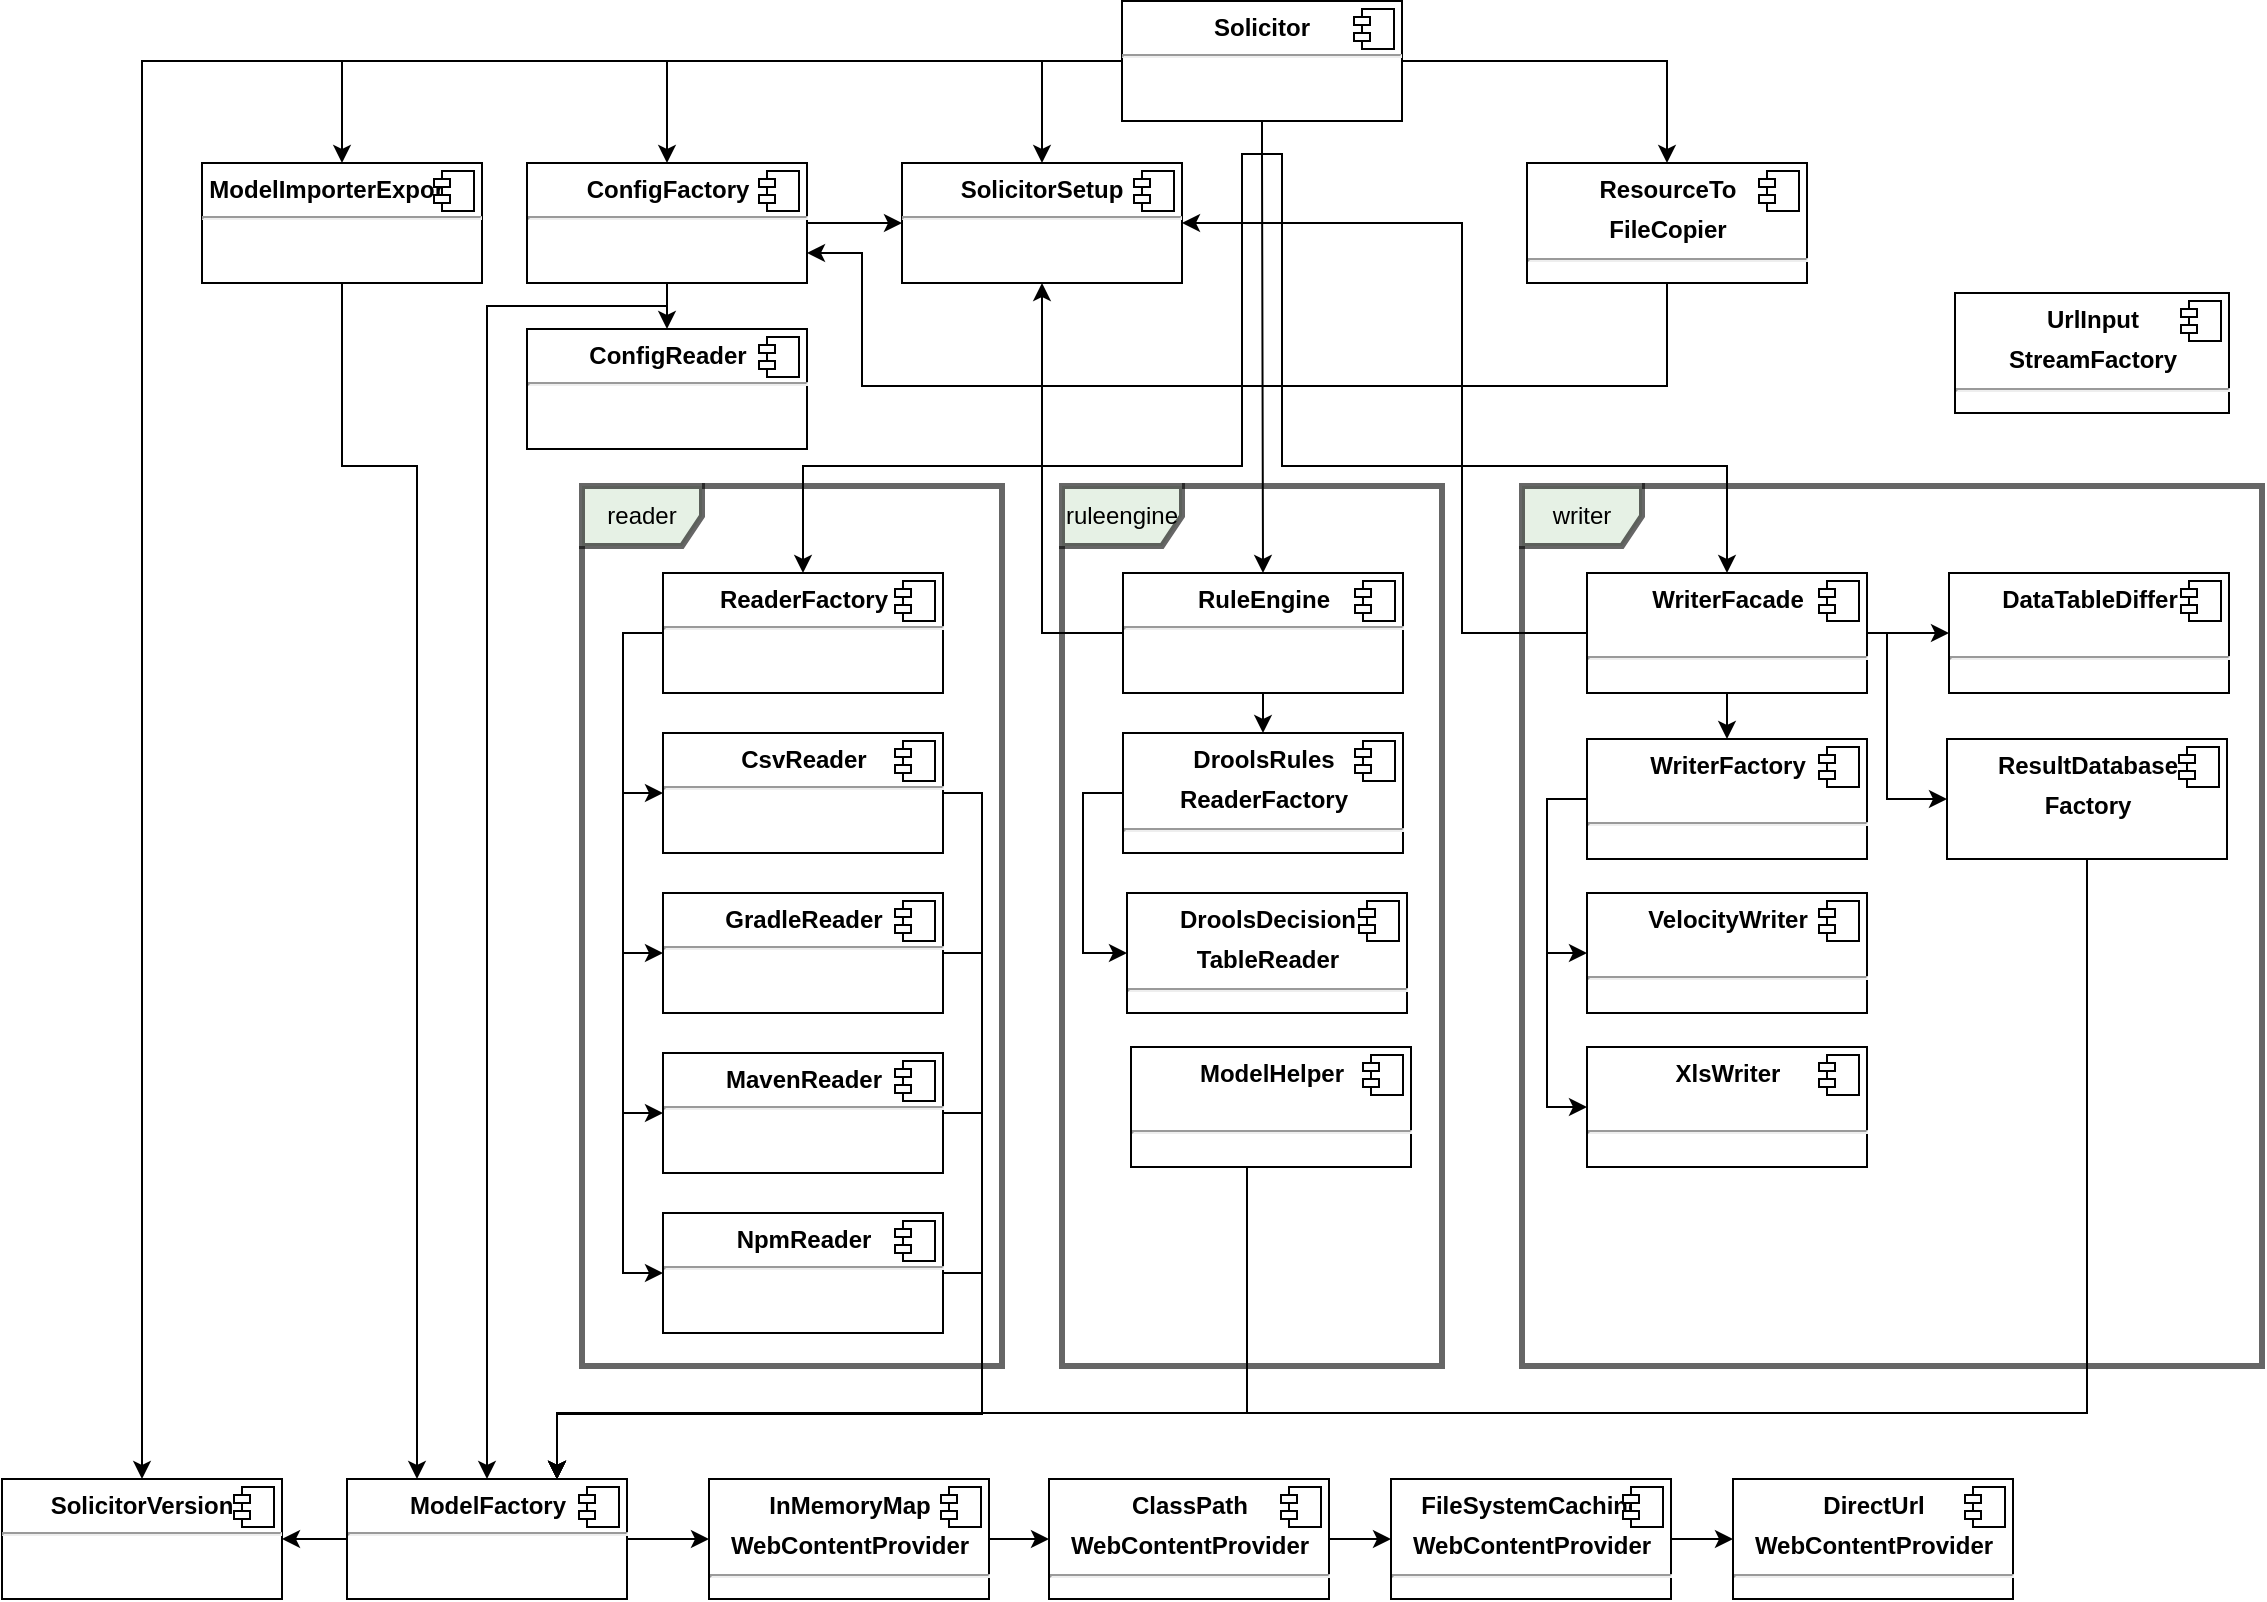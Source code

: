 <mxfile version="12.1.4" type="device" pages="1"><diagram id="d-dk45kshJez7QyFLIaU" name="Page-1"><mxGraphModel dx="1422" dy="750" grid="1" gridSize="10" guides="1" tooltips="1" connect="1" arrows="1" fold="1" page="1" pageScale="1" pageWidth="1169" pageHeight="827" math="0" shadow="0"><root><mxCell id="0"/><mxCell id="1" parent="0"/><mxCell id="g61Bc657mv9JkBtAd2AT-109" value="ruleengine" style="shape=umlFrame;whiteSpace=wrap;html=1;fillColor=#D5E8D4;opacity=60;strokeWidth=3;" parent="1" vertex="1"><mxGeometry x="550" y="250" width="190" height="440" as="geometry"/></mxCell><mxCell id="g61Bc657mv9JkBtAd2AT-108" value="reader" style="shape=umlFrame;whiteSpace=wrap;html=1;fillColor=#D5E8D4;opacity=60;strokeWidth=3;" parent="1" vertex="1"><mxGeometry x="310" y="250" width="210" height="440" as="geometry"/></mxCell><mxCell id="g61Bc657mv9JkBtAd2AT-72" style="edgeStyle=orthogonalEdgeStyle;rounded=0;orthogonalLoop=1;jettySize=auto;html=1;" parent="1" source="g61Bc657mv9JkBtAd2AT-1" target="g61Bc657mv9JkBtAd2AT-19" edge="1"><mxGeometry relative="1" as="geometry"/></mxCell><mxCell id="g61Bc657mv9JkBtAd2AT-74" style="edgeStyle=orthogonalEdgeStyle;rounded=0;orthogonalLoop=1;jettySize=auto;html=1;" parent="1" source="g61Bc657mv9JkBtAd2AT-1" target="g61Bc657mv9JkBtAd2AT-9" edge="1"><mxGeometry relative="1" as="geometry"/></mxCell><mxCell id="g61Bc657mv9JkBtAd2AT-75" style="edgeStyle=orthogonalEdgeStyle;rounded=0;orthogonalLoop=1;jettySize=auto;html=1;exitX=0.5;exitY=1;exitDx=0;exitDy=0;entryX=0.5;entryY=0;entryDx=0;entryDy=0;" parent="1" source="g61Bc657mv9JkBtAd2AT-1" target="g61Bc657mv9JkBtAd2AT-54" edge="1"><mxGeometry relative="1" as="geometry"><Array as="points"><mxPoint x="660" y="84"/><mxPoint x="660" y="240"/><mxPoint x="883" y="240"/></Array></mxGeometry></mxCell><mxCell id="g61Bc657mv9JkBtAd2AT-76" style="edgeStyle=orthogonalEdgeStyle;rounded=0;orthogonalLoop=1;jettySize=auto;html=1;exitX=0.5;exitY=1;exitDx=0;exitDy=0;entryX=0.5;entryY=0;entryDx=0;entryDy=0;" parent="1" source="g61Bc657mv9JkBtAd2AT-1" target="g61Bc657mv9JkBtAd2AT-38" edge="1"><mxGeometry relative="1" as="geometry"><Array as="points"><mxPoint x="651" y="84"/></Array></mxGeometry></mxCell><mxCell id="g61Bc657mv9JkBtAd2AT-78" style="edgeStyle=orthogonalEdgeStyle;rounded=0;orthogonalLoop=1;jettySize=auto;html=1;exitX=0;exitY=0.5;exitDx=0;exitDy=0;entryX=0.5;entryY=0;entryDx=0;entryDy=0;" parent="1" source="g61Bc657mv9JkBtAd2AT-1" target="g61Bc657mv9JkBtAd2AT-5" edge="1"><mxGeometry relative="1" as="geometry"><Array as="points"><mxPoint x="90" y="38"/></Array></mxGeometry></mxCell><mxCell id="g61Bc657mv9JkBtAd2AT-79" style="edgeStyle=orthogonalEdgeStyle;rounded=0;orthogonalLoop=1;jettySize=auto;html=1;exitX=0;exitY=0.5;exitDx=0;exitDy=0;" parent="1" source="g61Bc657mv9JkBtAd2AT-1" target="g61Bc657mv9JkBtAd2AT-21" edge="1"><mxGeometry relative="1" as="geometry"/></mxCell><mxCell id="g61Bc657mv9JkBtAd2AT-80" style="edgeStyle=orthogonalEdgeStyle;rounded=0;orthogonalLoop=1;jettySize=auto;html=1;exitX=0;exitY=0.5;exitDx=0;exitDy=0;entryX=0.5;entryY=0;entryDx=0;entryDy=0;" parent="1" source="g61Bc657mv9JkBtAd2AT-1" target="g61Bc657mv9JkBtAd2AT-3" edge="1"><mxGeometry relative="1" as="geometry"/></mxCell><mxCell id="g61Bc657mv9JkBtAd2AT-81" style="edgeStyle=orthogonalEdgeStyle;rounded=0;orthogonalLoop=1;jettySize=auto;html=1;exitX=0.5;exitY=1;exitDx=0;exitDy=0;entryX=0.5;entryY=0;entryDx=0;entryDy=0;" parent="1" source="g61Bc657mv9JkBtAd2AT-1" target="g61Bc657mv9JkBtAd2AT-26" edge="1"><mxGeometry relative="1" as="geometry"><Array as="points"><mxPoint x="640" y="84"/><mxPoint x="640" y="240"/><mxPoint x="421" y="240"/></Array></mxGeometry></mxCell><mxCell id="g61Bc657mv9JkBtAd2AT-1" value="&lt;p style=&quot;margin: 0px ; margin-top: 6px ; text-align: center&quot;&gt;&lt;b&gt;Solicitor&lt;/b&gt;&lt;/p&gt;&lt;hr&gt;" style="align=left;overflow=fill;html=1;rotation=0;" parent="1" vertex="1"><mxGeometry x="580" y="7.5" width="140" height="60" as="geometry"/></mxCell><mxCell id="g61Bc657mv9JkBtAd2AT-2" value="" style="shape=component;jettyWidth=8;jettyHeight=4;" parent="g61Bc657mv9JkBtAd2AT-1" vertex="1"><mxGeometry x="1" width="20" height="20" relative="1" as="geometry"><mxPoint x="-24" y="4" as="offset"/></mxGeometry></mxCell><mxCell id="g61Bc657mv9JkBtAd2AT-3" value="&lt;p style=&quot;margin: 0px ; margin-top: 6px ; text-align: center&quot;&gt;&lt;b&gt;SolicitorSetup&lt;/b&gt;&lt;/p&gt;&lt;hr&gt;" style="align=left;overflow=fill;html=1;rotation=0;" parent="1" vertex="1"><mxGeometry x="470" y="88.5" width="140" height="60" as="geometry"/></mxCell><mxCell id="g61Bc657mv9JkBtAd2AT-4" value="" style="shape=component;jettyWidth=8;jettyHeight=4;" parent="g61Bc657mv9JkBtAd2AT-3" vertex="1"><mxGeometry x="1" width="20" height="20" relative="1" as="geometry"><mxPoint x="-24" y="4" as="offset"/></mxGeometry></mxCell><mxCell id="g61Bc657mv9JkBtAd2AT-5" value="&lt;p style=&quot;margin: 0px ; margin-top: 6px ; text-align: center&quot;&gt;&lt;b&gt;SolicitorVersion&lt;/b&gt;&lt;/p&gt;&lt;hr&gt;" style="align=left;overflow=fill;html=1;rotation=0;" parent="1" vertex="1"><mxGeometry x="20" y="746.5" width="140" height="60" as="geometry"/></mxCell><mxCell id="g61Bc657mv9JkBtAd2AT-6" value="" style="shape=component;jettyWidth=8;jettyHeight=4;" parent="g61Bc657mv9JkBtAd2AT-5" vertex="1"><mxGeometry x="1" width="20" height="20" relative="1" as="geometry"><mxPoint x="-24" y="4" as="offset"/></mxGeometry></mxCell><mxCell id="g61Bc657mv9JkBtAd2AT-7" value="&lt;p style=&quot;margin: 0px ; margin-top: 6px ; text-align: center&quot;&gt;&lt;b&gt;UrlInput&lt;/b&gt;&lt;/p&gt;&lt;p style=&quot;margin: 0px ; margin-top: 6px ; text-align: center&quot;&gt;&lt;b&gt;StreamFactory&lt;/b&gt;&lt;br&gt;&lt;/p&gt;&lt;hr&gt;" style="align=left;overflow=fill;html=1;rotation=0;" parent="1" vertex="1"><mxGeometry x="996.5" y="153.5" width="137" height="60" as="geometry"/></mxCell><mxCell id="g61Bc657mv9JkBtAd2AT-8" value="" style="shape=component;jettyWidth=8;jettyHeight=4;" parent="g61Bc657mv9JkBtAd2AT-7" vertex="1"><mxGeometry x="1" width="20" height="20" relative="1" as="geometry"><mxPoint x="-24" y="4" as="offset"/></mxGeometry></mxCell><mxCell id="y1jHL_44-HksRpUdbyhA-1" style="edgeStyle=orthogonalEdgeStyle;rounded=0;orthogonalLoop=1;jettySize=auto;html=1;exitX=0.5;exitY=1;exitDx=0;exitDy=0;entryX=1;entryY=0.75;entryDx=0;entryDy=0;" edge="1" parent="1" source="g61Bc657mv9JkBtAd2AT-9" target="g61Bc657mv9JkBtAd2AT-21"><mxGeometry relative="1" as="geometry"><Array as="points"><mxPoint x="853" y="200"/><mxPoint x="450" y="200"/><mxPoint x="450" y="134"/></Array></mxGeometry></mxCell><mxCell id="g61Bc657mv9JkBtAd2AT-9" value="&lt;p style=&quot;margin: 0px ; margin-top: 6px ; text-align: center&quot;&gt;&lt;b&gt;ResourceTo&lt;/b&gt;&lt;/p&gt;&lt;p style=&quot;margin: 0px ; margin-top: 6px ; text-align: center&quot;&gt;&lt;b&gt;FileCopier&lt;/b&gt;&lt;br&gt;&lt;/p&gt;&lt;hr&gt;" style="align=left;overflow=fill;html=1;rotation=0;" parent="1" vertex="1"><mxGeometry x="782.5" y="88.5" width="140" height="60" as="geometry"/></mxCell><mxCell id="g61Bc657mv9JkBtAd2AT-10" value="" style="shape=component;jettyWidth=8;jettyHeight=4;" parent="g61Bc657mv9JkBtAd2AT-9" vertex="1"><mxGeometry x="1" width="20" height="20" relative="1" as="geometry"><mxPoint x="-24" y="4" as="offset"/></mxGeometry></mxCell><mxCell id="g61Bc657mv9JkBtAd2AT-88" style="edgeStyle=orthogonalEdgeStyle;rounded=0;orthogonalLoop=1;jettySize=auto;html=1;exitX=1;exitY=0.5;exitDx=0;exitDy=0;entryX=0;entryY=0.5;entryDx=0;entryDy=0;" parent="1" source="g61Bc657mv9JkBtAd2AT-11" target="g61Bc657mv9JkBtAd2AT-15" edge="1"><mxGeometry relative="1" as="geometry"/></mxCell><mxCell id="g61Bc657mv9JkBtAd2AT-11" value="&lt;p style=&quot;margin: 0px ; margin-top: 6px ; text-align: center&quot;&gt;&lt;b&gt;ClassPath&lt;/b&gt;&lt;/p&gt;&lt;p style=&quot;margin: 0px ; margin-top: 6px ; text-align: center&quot;&gt;&lt;b&gt;WebContentProvider&lt;/b&gt;&lt;br&gt;&lt;/p&gt;&lt;hr&gt;" style="align=left;overflow=fill;html=1;rotation=0;" parent="1" vertex="1"><mxGeometry x="543.5" y="746.5" width="140" height="60" as="geometry"/></mxCell><mxCell id="g61Bc657mv9JkBtAd2AT-12" value="" style="shape=component;jettyWidth=8;jettyHeight=4;" parent="g61Bc657mv9JkBtAd2AT-11" vertex="1"><mxGeometry x="1" width="20" height="20" relative="1" as="geometry"><mxPoint x="-24" y="4" as="offset"/></mxGeometry></mxCell><mxCell id="g61Bc657mv9JkBtAd2AT-13" value="&lt;p style=&quot;margin: 0px ; margin-top: 6px ; text-align: center&quot;&gt;&lt;b&gt;DirectUrl&lt;/b&gt;&lt;/p&gt;&lt;p style=&quot;margin: 0px ; margin-top: 6px ; text-align: center&quot;&gt;&lt;b&gt;WebContentProvider&lt;/b&gt;&lt;br&gt;&lt;/p&gt;&lt;hr&gt;" style="align=left;overflow=fill;html=1;rotation=0;" parent="1" vertex="1"><mxGeometry x="885.5" y="746.5" width="140" height="60" as="geometry"/></mxCell><mxCell id="g61Bc657mv9JkBtAd2AT-14" value="" style="shape=component;jettyWidth=8;jettyHeight=4;" parent="g61Bc657mv9JkBtAd2AT-13" vertex="1"><mxGeometry x="1" width="20" height="20" relative="1" as="geometry"><mxPoint x="-24" y="4" as="offset"/></mxGeometry></mxCell><mxCell id="g61Bc657mv9JkBtAd2AT-89" style="edgeStyle=orthogonalEdgeStyle;rounded=0;orthogonalLoop=1;jettySize=auto;html=1;exitX=1;exitY=0.5;exitDx=0;exitDy=0;entryX=0;entryY=0.5;entryDx=0;entryDy=0;" parent="1" source="g61Bc657mv9JkBtAd2AT-15" target="g61Bc657mv9JkBtAd2AT-13" edge="1"><mxGeometry relative="1" as="geometry"/></mxCell><mxCell id="g61Bc657mv9JkBtAd2AT-15" value="&lt;p style=&quot;margin: 0px ; margin-top: 6px ; text-align: center&quot;&gt;&lt;b&gt;FileSystemCaching&lt;/b&gt;&lt;/p&gt;&lt;p style=&quot;margin: 0px ; margin-top: 6px ; text-align: center&quot;&gt;&lt;b&gt;WebContentProvider&lt;/b&gt;&lt;br&gt;&lt;/p&gt;&lt;hr&gt;" style="align=left;overflow=fill;html=1;rotation=0;" parent="1" vertex="1"><mxGeometry x="714.5" y="746.5" width="140" height="60" as="geometry"/></mxCell><mxCell id="g61Bc657mv9JkBtAd2AT-16" value="" style="shape=component;jettyWidth=8;jettyHeight=4;" parent="g61Bc657mv9JkBtAd2AT-15" vertex="1"><mxGeometry x="1" width="20" height="20" relative="1" as="geometry"><mxPoint x="-24" y="4" as="offset"/></mxGeometry></mxCell><mxCell id="g61Bc657mv9JkBtAd2AT-87" style="edgeStyle=orthogonalEdgeStyle;rounded=0;orthogonalLoop=1;jettySize=auto;html=1;exitX=1;exitY=0.5;exitDx=0;exitDy=0;entryX=0;entryY=0.5;entryDx=0;entryDy=0;" parent="1" source="g61Bc657mv9JkBtAd2AT-17" target="g61Bc657mv9JkBtAd2AT-11" edge="1"><mxGeometry relative="1" as="geometry"/></mxCell><mxCell id="g61Bc657mv9JkBtAd2AT-17" value="&lt;p style=&quot;margin: 0px ; margin-top: 6px ; text-align: center&quot;&gt;&lt;b&gt;InMemoryMap&lt;/b&gt;&lt;/p&gt;&lt;p style=&quot;margin: 0px ; margin-top: 6px ; text-align: center&quot;&gt;&lt;b&gt;WebContentProvider&lt;/b&gt;&lt;br&gt;&lt;/p&gt;&lt;hr&gt;" style="align=left;overflow=fill;html=1;rotation=0;" parent="1" vertex="1"><mxGeometry x="373.5" y="746.5" width="140" height="60" as="geometry"/></mxCell><mxCell id="g61Bc657mv9JkBtAd2AT-18" value="" style="shape=component;jettyWidth=8;jettyHeight=4;" parent="g61Bc657mv9JkBtAd2AT-17" vertex="1"><mxGeometry x="1" width="20" height="20" relative="1" as="geometry"><mxPoint x="-24" y="4" as="offset"/></mxGeometry></mxCell><mxCell id="g61Bc657mv9JkBtAd2AT-71" style="edgeStyle=orthogonalEdgeStyle;rounded=0;orthogonalLoop=1;jettySize=auto;html=1;exitX=0.5;exitY=1;exitDx=0;exitDy=0;entryX=0.25;entryY=0;entryDx=0;entryDy=0;" parent="1" source="g61Bc657mv9JkBtAd2AT-19" target="g61Bc657mv9JkBtAd2AT-24" edge="1"><mxGeometry relative="1" as="geometry"><Array as="points"><mxPoint x="190" y="240"/><mxPoint x="228" y="240"/></Array></mxGeometry></mxCell><mxCell id="g61Bc657mv9JkBtAd2AT-19" value="&lt;p style=&quot;margin: 0px ; margin-top: 6px ; text-align: center&quot;&gt;&lt;b&gt;ModelImporterExporter&lt;/b&gt;&lt;/p&gt;&lt;hr&gt;" style="align=left;overflow=fill;html=1;rotation=0;" parent="1" vertex="1"><mxGeometry x="120" y="88.5" width="140" height="60" as="geometry"/></mxCell><mxCell id="g61Bc657mv9JkBtAd2AT-20" value="" style="shape=component;jettyWidth=8;jettyHeight=4;" parent="g61Bc657mv9JkBtAd2AT-19" vertex="1"><mxGeometry x="1" width="20" height="20" relative="1" as="geometry"><mxPoint x="-24" y="4" as="offset"/></mxGeometry></mxCell><mxCell id="g61Bc657mv9JkBtAd2AT-90" style="edgeStyle=orthogonalEdgeStyle;rounded=0;orthogonalLoop=1;jettySize=auto;html=1;exitX=0.5;exitY=1;exitDx=0;exitDy=0;entryX=0.5;entryY=0;entryDx=0;entryDy=0;" parent="1" source="g61Bc657mv9JkBtAd2AT-21" target="g61Bc657mv9JkBtAd2AT-24" edge="1"><mxGeometry relative="1" as="geometry"><Array as="points"><mxPoint x="353" y="160"/><mxPoint x="263" y="160"/></Array></mxGeometry></mxCell><mxCell id="g61Bc657mv9JkBtAd2AT-102" style="edgeStyle=orthogonalEdgeStyle;rounded=0;orthogonalLoop=1;jettySize=auto;html=1;exitX=1;exitY=0.5;exitDx=0;exitDy=0;entryX=0;entryY=0.5;entryDx=0;entryDy=0;" parent="1" source="g61Bc657mv9JkBtAd2AT-21" target="g61Bc657mv9JkBtAd2AT-3" edge="1"><mxGeometry relative="1" as="geometry"/></mxCell><mxCell id="E12I5hy7IiAWHUOPnKXT-3" style="edgeStyle=orthogonalEdgeStyle;rounded=0;orthogonalLoop=1;jettySize=auto;html=1;exitX=0.5;exitY=1;exitDx=0;exitDy=0;entryX=0.5;entryY=0;entryDx=0;entryDy=0;" parent="1" source="g61Bc657mv9JkBtAd2AT-21" target="E12I5hy7IiAWHUOPnKXT-1" edge="1"><mxGeometry relative="1" as="geometry"><Array as="points"><mxPoint x="353" y="170"/><mxPoint x="353" y="170"/></Array></mxGeometry></mxCell><mxCell id="g61Bc657mv9JkBtAd2AT-21" value="&lt;p style=&quot;margin: 0px ; margin-top: 6px ; text-align: center&quot;&gt;&lt;b&gt;ConfigFactory&lt;/b&gt;&lt;/p&gt;&lt;hr&gt;" style="align=left;overflow=fill;html=1;rotation=0;" parent="1" vertex="1"><mxGeometry x="282.5" y="88.5" width="140" height="60" as="geometry"/></mxCell><mxCell id="g61Bc657mv9JkBtAd2AT-22" value="" style="shape=component;jettyWidth=8;jettyHeight=4;" parent="g61Bc657mv9JkBtAd2AT-21" vertex="1"><mxGeometry x="1" width="20" height="20" relative="1" as="geometry"><mxPoint x="-24" y="4" as="offset"/></mxGeometry></mxCell><mxCell id="g61Bc657mv9JkBtAd2AT-86" style="edgeStyle=orthogonalEdgeStyle;rounded=0;orthogonalLoop=1;jettySize=auto;html=1;exitX=1;exitY=0.5;exitDx=0;exitDy=0;entryX=0;entryY=0.5;entryDx=0;entryDy=0;" parent="1" source="g61Bc657mv9JkBtAd2AT-24" target="g61Bc657mv9JkBtAd2AT-17" edge="1"><mxGeometry relative="1" as="geometry"/></mxCell><mxCell id="g61Bc657mv9JkBtAd2AT-101" style="edgeStyle=orthogonalEdgeStyle;rounded=0;orthogonalLoop=1;jettySize=auto;html=1;exitX=0;exitY=0.5;exitDx=0;exitDy=0;entryX=1;entryY=0.5;entryDx=0;entryDy=0;" parent="1" source="g61Bc657mv9JkBtAd2AT-24" target="g61Bc657mv9JkBtAd2AT-5" edge="1"><mxGeometry relative="1" as="geometry"/></mxCell><mxCell id="g61Bc657mv9JkBtAd2AT-24" value="&lt;p style=&quot;margin: 0px ; margin-top: 6px ; text-align: center&quot;&gt;&lt;b&gt;ModelFactory&lt;/b&gt;&lt;/p&gt;&lt;hr&gt;" style="align=left;overflow=fill;html=1;rotation=0;" parent="1" vertex="1"><mxGeometry x="192.5" y="746.5" width="140" height="60" as="geometry"/></mxCell><mxCell id="g61Bc657mv9JkBtAd2AT-25" value="" style="shape=component;jettyWidth=8;jettyHeight=4;" parent="g61Bc657mv9JkBtAd2AT-24" vertex="1"><mxGeometry x="1" width="20" height="20" relative="1" as="geometry"><mxPoint x="-24" y="4" as="offset"/></mxGeometry></mxCell><mxCell id="g61Bc657mv9JkBtAd2AT-57" style="edgeStyle=orthogonalEdgeStyle;rounded=0;orthogonalLoop=1;jettySize=auto;html=1;exitX=0;exitY=0.5;exitDx=0;exitDy=0;entryX=0;entryY=0.5;entryDx=0;entryDy=0;" parent="1" source="g61Bc657mv9JkBtAd2AT-26" target="g61Bc657mv9JkBtAd2AT-28" edge="1"><mxGeometry relative="1" as="geometry"/></mxCell><mxCell id="g61Bc657mv9JkBtAd2AT-59" style="edgeStyle=orthogonalEdgeStyle;rounded=0;orthogonalLoop=1;jettySize=auto;html=1;exitX=0;exitY=0.5;exitDx=0;exitDy=0;entryX=0;entryY=0.5;entryDx=0;entryDy=0;" parent="1" source="g61Bc657mv9JkBtAd2AT-26" target="g61Bc657mv9JkBtAd2AT-30" edge="1"><mxGeometry relative="1" as="geometry"/></mxCell><mxCell id="g61Bc657mv9JkBtAd2AT-60" style="edgeStyle=orthogonalEdgeStyle;rounded=0;orthogonalLoop=1;jettySize=auto;html=1;exitX=0;exitY=0.5;exitDx=0;exitDy=0;entryX=0;entryY=0.5;entryDx=0;entryDy=0;" parent="1" source="g61Bc657mv9JkBtAd2AT-26" target="g61Bc657mv9JkBtAd2AT-32" edge="1"><mxGeometry relative="1" as="geometry"/></mxCell><mxCell id="g61Bc657mv9JkBtAd2AT-61" style="edgeStyle=orthogonalEdgeStyle;rounded=0;orthogonalLoop=1;jettySize=auto;html=1;exitX=0;exitY=0.5;exitDx=0;exitDy=0;entryX=0;entryY=0.5;entryDx=0;entryDy=0;" parent="1" source="g61Bc657mv9JkBtAd2AT-26" target="g61Bc657mv9JkBtAd2AT-34" edge="1"><mxGeometry relative="1" as="geometry"/></mxCell><mxCell id="g61Bc657mv9JkBtAd2AT-26" value="&lt;p style=&quot;margin: 0px ; margin-top: 6px ; text-align: center&quot;&gt;&lt;b&gt;ReaderFactory&lt;/b&gt;&lt;/p&gt;&lt;hr&gt;" style="align=left;overflow=fill;html=1;rotation=0;" parent="1" vertex="1"><mxGeometry x="350.5" y="293.5" width="140" height="60" as="geometry"/></mxCell><mxCell id="g61Bc657mv9JkBtAd2AT-27" value="" style="shape=component;jettyWidth=8;jettyHeight=4;" parent="g61Bc657mv9JkBtAd2AT-26" vertex="1"><mxGeometry x="1" width="20" height="20" relative="1" as="geometry"><mxPoint x="-24" y="4" as="offset"/></mxGeometry></mxCell><mxCell id="g61Bc657mv9JkBtAd2AT-95" style="edgeStyle=orthogonalEdgeStyle;rounded=0;orthogonalLoop=1;jettySize=auto;html=1;exitX=1;exitY=0.5;exitDx=0;exitDy=0;entryX=0.75;entryY=0;entryDx=0;entryDy=0;" parent="1" source="g61Bc657mv9JkBtAd2AT-28" target="g61Bc657mv9JkBtAd2AT-24" edge="1"><mxGeometry relative="1" as="geometry"><Array as="points"><mxPoint x="510" y="404"/><mxPoint x="510" y="714"/><mxPoint x="298" y="714"/></Array></mxGeometry></mxCell><mxCell id="g61Bc657mv9JkBtAd2AT-28" value="&lt;p style=&quot;margin: 0px ; margin-top: 6px ; text-align: center&quot;&gt;&lt;b&gt;CsvReader&lt;/b&gt;&lt;/p&gt;&lt;hr&gt;" style="align=left;overflow=fill;html=1;rotation=0;" parent="1" vertex="1"><mxGeometry x="350.5" y="373.5" width="140" height="60" as="geometry"/></mxCell><mxCell id="g61Bc657mv9JkBtAd2AT-29" value="" style="shape=component;jettyWidth=8;jettyHeight=4;" parent="g61Bc657mv9JkBtAd2AT-28" vertex="1"><mxGeometry x="1" width="20" height="20" relative="1" as="geometry"><mxPoint x="-24" y="4" as="offset"/></mxGeometry></mxCell><mxCell id="g61Bc657mv9JkBtAd2AT-96" style="edgeStyle=orthogonalEdgeStyle;rounded=0;orthogonalLoop=1;jettySize=auto;html=1;exitX=1;exitY=0.5;exitDx=0;exitDy=0;entryX=0.75;entryY=0;entryDx=0;entryDy=0;" parent="1" source="g61Bc657mv9JkBtAd2AT-30" target="g61Bc657mv9JkBtAd2AT-24" edge="1"><mxGeometry relative="1" as="geometry"><Array as="points"><mxPoint x="510" y="484"/><mxPoint x="510" y="714"/><mxPoint x="298" y="714"/></Array></mxGeometry></mxCell><mxCell id="g61Bc657mv9JkBtAd2AT-30" value="&lt;p style=&quot;margin: 0px ; margin-top: 6px ; text-align: center&quot;&gt;&lt;b&gt;GradleReader&lt;/b&gt;&lt;/p&gt;&lt;hr&gt;" style="align=left;overflow=fill;html=1;rotation=0;" parent="1" vertex="1"><mxGeometry x="350.5" y="453.5" width="140" height="60" as="geometry"/></mxCell><mxCell id="g61Bc657mv9JkBtAd2AT-31" value="" style="shape=component;jettyWidth=8;jettyHeight=4;" parent="g61Bc657mv9JkBtAd2AT-30" vertex="1"><mxGeometry x="1" width="20" height="20" relative="1" as="geometry"><mxPoint x="-24" y="4" as="offset"/></mxGeometry></mxCell><mxCell id="g61Bc657mv9JkBtAd2AT-97" style="edgeStyle=orthogonalEdgeStyle;rounded=0;orthogonalLoop=1;jettySize=auto;html=1;exitX=1;exitY=0.5;exitDx=0;exitDy=0;entryX=0.75;entryY=0;entryDx=0;entryDy=0;" parent="1" source="g61Bc657mv9JkBtAd2AT-32" target="g61Bc657mv9JkBtAd2AT-24" edge="1"><mxGeometry relative="1" as="geometry"><Array as="points"><mxPoint x="510" y="564"/><mxPoint x="510" y="714"/><mxPoint x="298" y="714"/></Array></mxGeometry></mxCell><mxCell id="g61Bc657mv9JkBtAd2AT-32" value="&lt;p style=&quot;margin: 0px ; margin-top: 6px ; text-align: center&quot;&gt;&lt;b&gt;MavenReader&lt;/b&gt;&lt;/p&gt;&lt;hr&gt;" style="align=left;overflow=fill;html=1;rotation=0;" parent="1" vertex="1"><mxGeometry x="350.5" y="533.5" width="140" height="60" as="geometry"/></mxCell><mxCell id="g61Bc657mv9JkBtAd2AT-33" value="" style="shape=component;jettyWidth=8;jettyHeight=4;" parent="g61Bc657mv9JkBtAd2AT-32" vertex="1"><mxGeometry x="1" width="20" height="20" relative="1" as="geometry"><mxPoint x="-24" y="4" as="offset"/></mxGeometry></mxCell><mxCell id="g61Bc657mv9JkBtAd2AT-98" style="edgeStyle=orthogonalEdgeStyle;rounded=0;orthogonalLoop=1;jettySize=auto;html=1;exitX=1;exitY=0.5;exitDx=0;exitDy=0;entryX=0.75;entryY=0;entryDx=0;entryDy=0;" parent="1" source="g61Bc657mv9JkBtAd2AT-34" target="g61Bc657mv9JkBtAd2AT-24" edge="1"><mxGeometry relative="1" as="geometry"><Array as="points"><mxPoint x="510" y="644"/><mxPoint x="510" y="714"/><mxPoint x="298" y="714"/></Array></mxGeometry></mxCell><mxCell id="g61Bc657mv9JkBtAd2AT-34" value="&lt;p style=&quot;margin: 0px ; margin-top: 6px ; text-align: center&quot;&gt;&lt;b&gt;NpmReader&lt;/b&gt;&lt;/p&gt;&lt;hr&gt;" style="align=left;overflow=fill;html=1;rotation=0;" parent="1" vertex="1"><mxGeometry x="350.5" y="613.5" width="140" height="60" as="geometry"/></mxCell><mxCell id="g61Bc657mv9JkBtAd2AT-35" value="" style="shape=component;jettyWidth=8;jettyHeight=4;" parent="g61Bc657mv9JkBtAd2AT-34" vertex="1"><mxGeometry x="1" width="20" height="20" relative="1" as="geometry"><mxPoint x="-24" y="4" as="offset"/></mxGeometry></mxCell><mxCell id="g61Bc657mv9JkBtAd2AT-36" value="&lt;p style=&quot;margin: 0px ; margin-top: 6px ; text-align: center&quot;&gt;&lt;b&gt;DroolsDecision&lt;/b&gt;&lt;/p&gt;&lt;p style=&quot;margin: 0px ; margin-top: 6px ; text-align: center&quot;&gt;&lt;b&gt;TableReader&lt;/b&gt;&lt;/p&gt;&lt;hr&gt;" style="align=left;overflow=fill;html=1;rotation=0;" parent="1" vertex="1"><mxGeometry x="582.5" y="453.5" width="140" height="60" as="geometry"/></mxCell><mxCell id="g61Bc657mv9JkBtAd2AT-37" value="" style="shape=component;jettyWidth=8;jettyHeight=4;" parent="g61Bc657mv9JkBtAd2AT-36" vertex="1"><mxGeometry x="1" width="20" height="20" relative="1" as="geometry"><mxPoint x="-24" y="4" as="offset"/></mxGeometry></mxCell><mxCell id="g61Bc657mv9JkBtAd2AT-70" style="edgeStyle=orthogonalEdgeStyle;rounded=0;orthogonalLoop=1;jettySize=auto;html=1;exitX=0.5;exitY=1;exitDx=0;exitDy=0;entryX=0.5;entryY=0;entryDx=0;entryDy=0;" parent="1" source="g61Bc657mv9JkBtAd2AT-38" target="g61Bc657mv9JkBtAd2AT-40" edge="1"><mxGeometry relative="1" as="geometry"/></mxCell><mxCell id="g61Bc657mv9JkBtAd2AT-103" style="edgeStyle=orthogonalEdgeStyle;rounded=0;orthogonalLoop=1;jettySize=auto;html=1;exitX=0;exitY=0.5;exitDx=0;exitDy=0;entryX=0.5;entryY=1;entryDx=0;entryDy=0;" parent="1" source="g61Bc657mv9JkBtAd2AT-38" target="g61Bc657mv9JkBtAd2AT-3" edge="1"><mxGeometry relative="1" as="geometry"/></mxCell><mxCell id="g61Bc657mv9JkBtAd2AT-38" value="&lt;p style=&quot;margin: 0px ; margin-top: 6px ; text-align: center&quot;&gt;&lt;b&gt;RuleEngine&lt;/b&gt;&lt;/p&gt;&lt;hr&gt;" style="align=left;overflow=fill;html=1;rotation=0;" parent="1" vertex="1"><mxGeometry x="580.5" y="293.5" width="140" height="60" as="geometry"/></mxCell><mxCell id="g61Bc657mv9JkBtAd2AT-39" value="" style="shape=component;jettyWidth=8;jettyHeight=4;" parent="g61Bc657mv9JkBtAd2AT-38" vertex="1"><mxGeometry x="1" width="20" height="20" relative="1" as="geometry"><mxPoint x="-24" y="4" as="offset"/></mxGeometry></mxCell><mxCell id="g61Bc657mv9JkBtAd2AT-69" style="edgeStyle=orthogonalEdgeStyle;rounded=0;orthogonalLoop=1;jettySize=auto;html=1;exitX=0;exitY=0.5;exitDx=0;exitDy=0;entryX=0;entryY=0.5;entryDx=0;entryDy=0;" parent="1" source="g61Bc657mv9JkBtAd2AT-40" target="g61Bc657mv9JkBtAd2AT-36" edge="1"><mxGeometry relative="1" as="geometry"/></mxCell><mxCell id="g61Bc657mv9JkBtAd2AT-40" value="&lt;p style=&quot;margin: 0px ; margin-top: 6px ; text-align: center&quot;&gt;&lt;b&gt;DroolsRules&lt;/b&gt;&lt;/p&gt;&lt;p style=&quot;margin: 0px ; margin-top: 6px ; text-align: center&quot;&gt;&lt;b&gt;ReaderFactory&lt;/b&gt;&lt;/p&gt;&lt;hr&gt;" style="align=left;overflow=fill;html=1;rotation=0;" parent="1" vertex="1"><mxGeometry x="580.5" y="373.5" width="140" height="60" as="geometry"/></mxCell><mxCell id="g61Bc657mv9JkBtAd2AT-41" value="" style="shape=component;jettyWidth=8;jettyHeight=4;" parent="g61Bc657mv9JkBtAd2AT-40" vertex="1"><mxGeometry x="1" width="20" height="20" relative="1" as="geometry"><mxPoint x="-24" y="4" as="offset"/></mxGeometry></mxCell><mxCell id="g61Bc657mv9JkBtAd2AT-99" style="edgeStyle=orthogonalEdgeStyle;rounded=0;orthogonalLoop=1;jettySize=auto;html=1;exitX=0.5;exitY=1;exitDx=0;exitDy=0;entryX=0.75;entryY=0;entryDx=0;entryDy=0;" parent="1" source="g61Bc657mv9JkBtAd2AT-42" target="g61Bc657mv9JkBtAd2AT-24" edge="1"><mxGeometry relative="1" as="geometry"><Array as="points"><mxPoint x="642.5" y="713.5"/><mxPoint x="297.5" y="713.5"/></Array></mxGeometry></mxCell><mxCell id="g61Bc657mv9JkBtAd2AT-42" value="&lt;p style=&quot;margin: 0px ; margin-top: 6px ; text-align: center&quot;&gt;&lt;b&gt;ModelHelper&lt;/b&gt;&lt;/p&gt;&lt;br&gt;&lt;hr&gt;" style="align=left;overflow=fill;html=1;rotation=0;" parent="1" vertex="1"><mxGeometry x="584.5" y="530.5" width="140" height="60" as="geometry"/></mxCell><mxCell id="g61Bc657mv9JkBtAd2AT-43" value="" style="shape=component;jettyWidth=8;jettyHeight=4;" parent="g61Bc657mv9JkBtAd2AT-42" vertex="1"><mxGeometry x="1" width="20" height="20" relative="1" as="geometry"><mxPoint x="-24" y="4" as="offset"/></mxGeometry></mxCell><mxCell id="g61Bc657mv9JkBtAd2AT-100" style="edgeStyle=orthogonalEdgeStyle;rounded=0;orthogonalLoop=1;jettySize=auto;html=1;exitX=0.5;exitY=1;exitDx=0;exitDy=0;entryX=0.75;entryY=0;entryDx=0;entryDy=0;" parent="1" source="g61Bc657mv9JkBtAd2AT-44" target="g61Bc657mv9JkBtAd2AT-24" edge="1"><mxGeometry relative="1" as="geometry"><Array as="points"><mxPoint x="1062.5" y="713.5"/><mxPoint x="297.5" y="713.5"/></Array></mxGeometry></mxCell><mxCell id="g61Bc657mv9JkBtAd2AT-44" value="&lt;p style=&quot;margin: 0px ; margin-top: 6px ; text-align: center&quot;&gt;&lt;b&gt;ResultDatabase&lt;/b&gt;&lt;/p&gt;&lt;p style=&quot;margin: 0px ; margin-top: 6px ; text-align: center&quot;&gt;&lt;b&gt;Factory&lt;/b&gt;&lt;/p&gt;&lt;br&gt;&lt;hr&gt;" style="align=left;overflow=fill;html=1;rotation=0;" parent="1" vertex="1"><mxGeometry x="992.5" y="376.5" width="140" height="60" as="geometry"/></mxCell><mxCell id="g61Bc657mv9JkBtAd2AT-45" value="" style="shape=component;jettyWidth=8;jettyHeight=4;" parent="g61Bc657mv9JkBtAd2AT-44" vertex="1"><mxGeometry x="1" width="20" height="20" relative="1" as="geometry"><mxPoint x="-24" y="4" as="offset"/></mxGeometry></mxCell><mxCell id="g61Bc657mv9JkBtAd2AT-64" style="edgeStyle=orthogonalEdgeStyle;rounded=0;orthogonalLoop=1;jettySize=auto;html=1;exitX=0;exitY=0.5;exitDx=0;exitDy=0;entryX=0;entryY=0.5;entryDx=0;entryDy=0;" parent="1" source="g61Bc657mv9JkBtAd2AT-46" target="g61Bc657mv9JkBtAd2AT-52" edge="1"><mxGeometry relative="1" as="geometry"/></mxCell><mxCell id="g61Bc657mv9JkBtAd2AT-65" style="edgeStyle=orthogonalEdgeStyle;rounded=0;orthogonalLoop=1;jettySize=auto;html=1;exitX=0;exitY=0.5;exitDx=0;exitDy=0;entryX=0;entryY=0.5;entryDx=0;entryDy=0;" parent="1" source="g61Bc657mv9JkBtAd2AT-46" target="g61Bc657mv9JkBtAd2AT-50" edge="1"><mxGeometry relative="1" as="geometry"/></mxCell><mxCell id="g61Bc657mv9JkBtAd2AT-46" value="&lt;p style=&quot;margin: 0px ; margin-top: 6px ; text-align: center&quot;&gt;&lt;b&gt;WriterFactory&lt;/b&gt;&lt;/p&gt;&lt;br&gt;&lt;hr&gt;" style="align=left;overflow=fill;html=1;rotation=0;" parent="1" vertex="1"><mxGeometry x="812.5" y="376.5" width="140" height="60" as="geometry"/></mxCell><mxCell id="g61Bc657mv9JkBtAd2AT-47" value="" style="shape=component;jettyWidth=8;jettyHeight=4;" parent="g61Bc657mv9JkBtAd2AT-46" vertex="1"><mxGeometry x="1" width="20" height="20" relative="1" as="geometry"><mxPoint x="-24" y="4" as="offset"/></mxGeometry></mxCell><mxCell id="g61Bc657mv9JkBtAd2AT-48" value="&lt;p style=&quot;margin: 0px ; margin-top: 6px ; text-align: center&quot;&gt;&lt;b&gt;DataTableDiffer&lt;/b&gt;&lt;br&gt;&lt;/p&gt;&lt;br&gt;&lt;hr&gt;" style="align=left;overflow=fill;html=1;rotation=0;" parent="1" vertex="1"><mxGeometry x="993.5" y="293.5" width="140" height="60" as="geometry"/></mxCell><mxCell id="g61Bc657mv9JkBtAd2AT-49" value="" style="shape=component;jettyWidth=8;jettyHeight=4;" parent="g61Bc657mv9JkBtAd2AT-48" vertex="1"><mxGeometry x="1" width="20" height="20" relative="1" as="geometry"><mxPoint x="-24" y="4" as="offset"/></mxGeometry></mxCell><mxCell id="g61Bc657mv9JkBtAd2AT-50" value="&lt;p style=&quot;margin: 0px ; margin-top: 6px ; text-align: center&quot;&gt;&lt;b&gt;VelocityWriter&lt;/b&gt;&lt;br&gt;&lt;/p&gt;&lt;br&gt;&lt;hr&gt;" style="align=left;overflow=fill;html=1;rotation=0;" parent="1" vertex="1"><mxGeometry x="812.5" y="453.5" width="140" height="60" as="geometry"/></mxCell><mxCell id="g61Bc657mv9JkBtAd2AT-51" value="" style="shape=component;jettyWidth=8;jettyHeight=4;" parent="g61Bc657mv9JkBtAd2AT-50" vertex="1"><mxGeometry x="1" width="20" height="20" relative="1" as="geometry"><mxPoint x="-24" y="4" as="offset"/></mxGeometry></mxCell><mxCell id="g61Bc657mv9JkBtAd2AT-52" value="&lt;p style=&quot;margin: 0px ; margin-top: 6px ; text-align: center&quot;&gt;&lt;b&gt;XlsWriter&lt;/b&gt;&lt;br&gt;&lt;/p&gt;&lt;br&gt;&lt;hr&gt;" style="align=left;overflow=fill;html=1;rotation=0;" parent="1" vertex="1"><mxGeometry x="812.5" y="530.5" width="140" height="60" as="geometry"/></mxCell><mxCell id="g61Bc657mv9JkBtAd2AT-53" value="" style="shape=component;jettyWidth=8;jettyHeight=4;" parent="g61Bc657mv9JkBtAd2AT-52" vertex="1"><mxGeometry x="1" width="20" height="20" relative="1" as="geometry"><mxPoint x="-24" y="4" as="offset"/></mxGeometry></mxCell><mxCell id="g61Bc657mv9JkBtAd2AT-66" style="edgeStyle=orthogonalEdgeStyle;rounded=0;orthogonalLoop=1;jettySize=auto;html=1;entryX=0.5;entryY=0;entryDx=0;entryDy=0;" parent="1" source="g61Bc657mv9JkBtAd2AT-54" target="g61Bc657mv9JkBtAd2AT-46" edge="1"><mxGeometry relative="1" as="geometry"/></mxCell><mxCell id="g61Bc657mv9JkBtAd2AT-67" style="edgeStyle=orthogonalEdgeStyle;rounded=0;orthogonalLoop=1;jettySize=auto;html=1;exitX=1;exitY=0.5;exitDx=0;exitDy=0;entryX=0;entryY=0.5;entryDx=0;entryDy=0;" parent="1" source="g61Bc657mv9JkBtAd2AT-54" target="g61Bc657mv9JkBtAd2AT-44" edge="1"><mxGeometry relative="1" as="geometry"><Array as="points"><mxPoint x="962.5" y="323.5"/><mxPoint x="962.5" y="406.5"/></Array></mxGeometry></mxCell><mxCell id="g61Bc657mv9JkBtAd2AT-68" style="edgeStyle=orthogonalEdgeStyle;rounded=0;orthogonalLoop=1;jettySize=auto;html=1;exitX=1;exitY=0.5;exitDx=0;exitDy=0;entryX=0;entryY=0.5;entryDx=0;entryDy=0;" parent="1" source="g61Bc657mv9JkBtAd2AT-54" target="g61Bc657mv9JkBtAd2AT-48" edge="1"><mxGeometry relative="1" as="geometry"><Array as="points"><mxPoint x="972.5" y="323.5"/><mxPoint x="972.5" y="323.5"/></Array></mxGeometry></mxCell><mxCell id="g61Bc657mv9JkBtAd2AT-105" style="edgeStyle=orthogonalEdgeStyle;rounded=0;orthogonalLoop=1;jettySize=auto;html=1;exitX=0;exitY=0.5;exitDx=0;exitDy=0;entryX=1;entryY=0.5;entryDx=0;entryDy=0;" parent="1" source="g61Bc657mv9JkBtAd2AT-54" target="g61Bc657mv9JkBtAd2AT-3" edge="1"><mxGeometry relative="1" as="geometry"><Array as="points"><mxPoint x="750" y="324"/><mxPoint x="750" y="119"/></Array></mxGeometry></mxCell><mxCell id="g61Bc657mv9JkBtAd2AT-54" value="&lt;p style=&quot;margin: 0px ; margin-top: 6px ; text-align: center&quot;&gt;&lt;b&gt;WriterFacade&lt;/b&gt;&lt;/p&gt;&lt;br&gt;&lt;hr&gt;" style="align=left;overflow=fill;html=1;rotation=0;" parent="1" vertex="1"><mxGeometry x="812.5" y="293.5" width="140" height="60" as="geometry"/></mxCell><mxCell id="g61Bc657mv9JkBtAd2AT-55" value="" style="shape=component;jettyWidth=8;jettyHeight=4;" parent="g61Bc657mv9JkBtAd2AT-54" vertex="1"><mxGeometry x="1" width="20" height="20" relative="1" as="geometry"><mxPoint x="-24" y="4" as="offset"/></mxGeometry></mxCell><mxCell id="g61Bc657mv9JkBtAd2AT-110" value="writer" style="shape=umlFrame;whiteSpace=wrap;html=1;fillColor=#D5E8D4;opacity=60;strokeWidth=3;" parent="1" vertex="1"><mxGeometry x="780" y="250" width="370" height="440" as="geometry"/></mxCell><mxCell id="E12I5hy7IiAWHUOPnKXT-1" value="&lt;p style=&quot;margin: 0px ; margin-top: 6px ; text-align: center&quot;&gt;&lt;b&gt;ConfigReader&lt;/b&gt;&lt;/p&gt;&lt;hr&gt;" style="align=left;overflow=fill;html=1;rotation=0;" parent="1" vertex="1"><mxGeometry x="282.5" y="171.5" width="140" height="60" as="geometry"/></mxCell><mxCell id="E12I5hy7IiAWHUOPnKXT-2" value="" style="shape=component;jettyWidth=8;jettyHeight=4;" parent="E12I5hy7IiAWHUOPnKXT-1" vertex="1"><mxGeometry x="1" width="20" height="20" relative="1" as="geometry"><mxPoint x="-24" y="4" as="offset"/></mxGeometry></mxCell></root></mxGraphModel></diagram></mxfile>